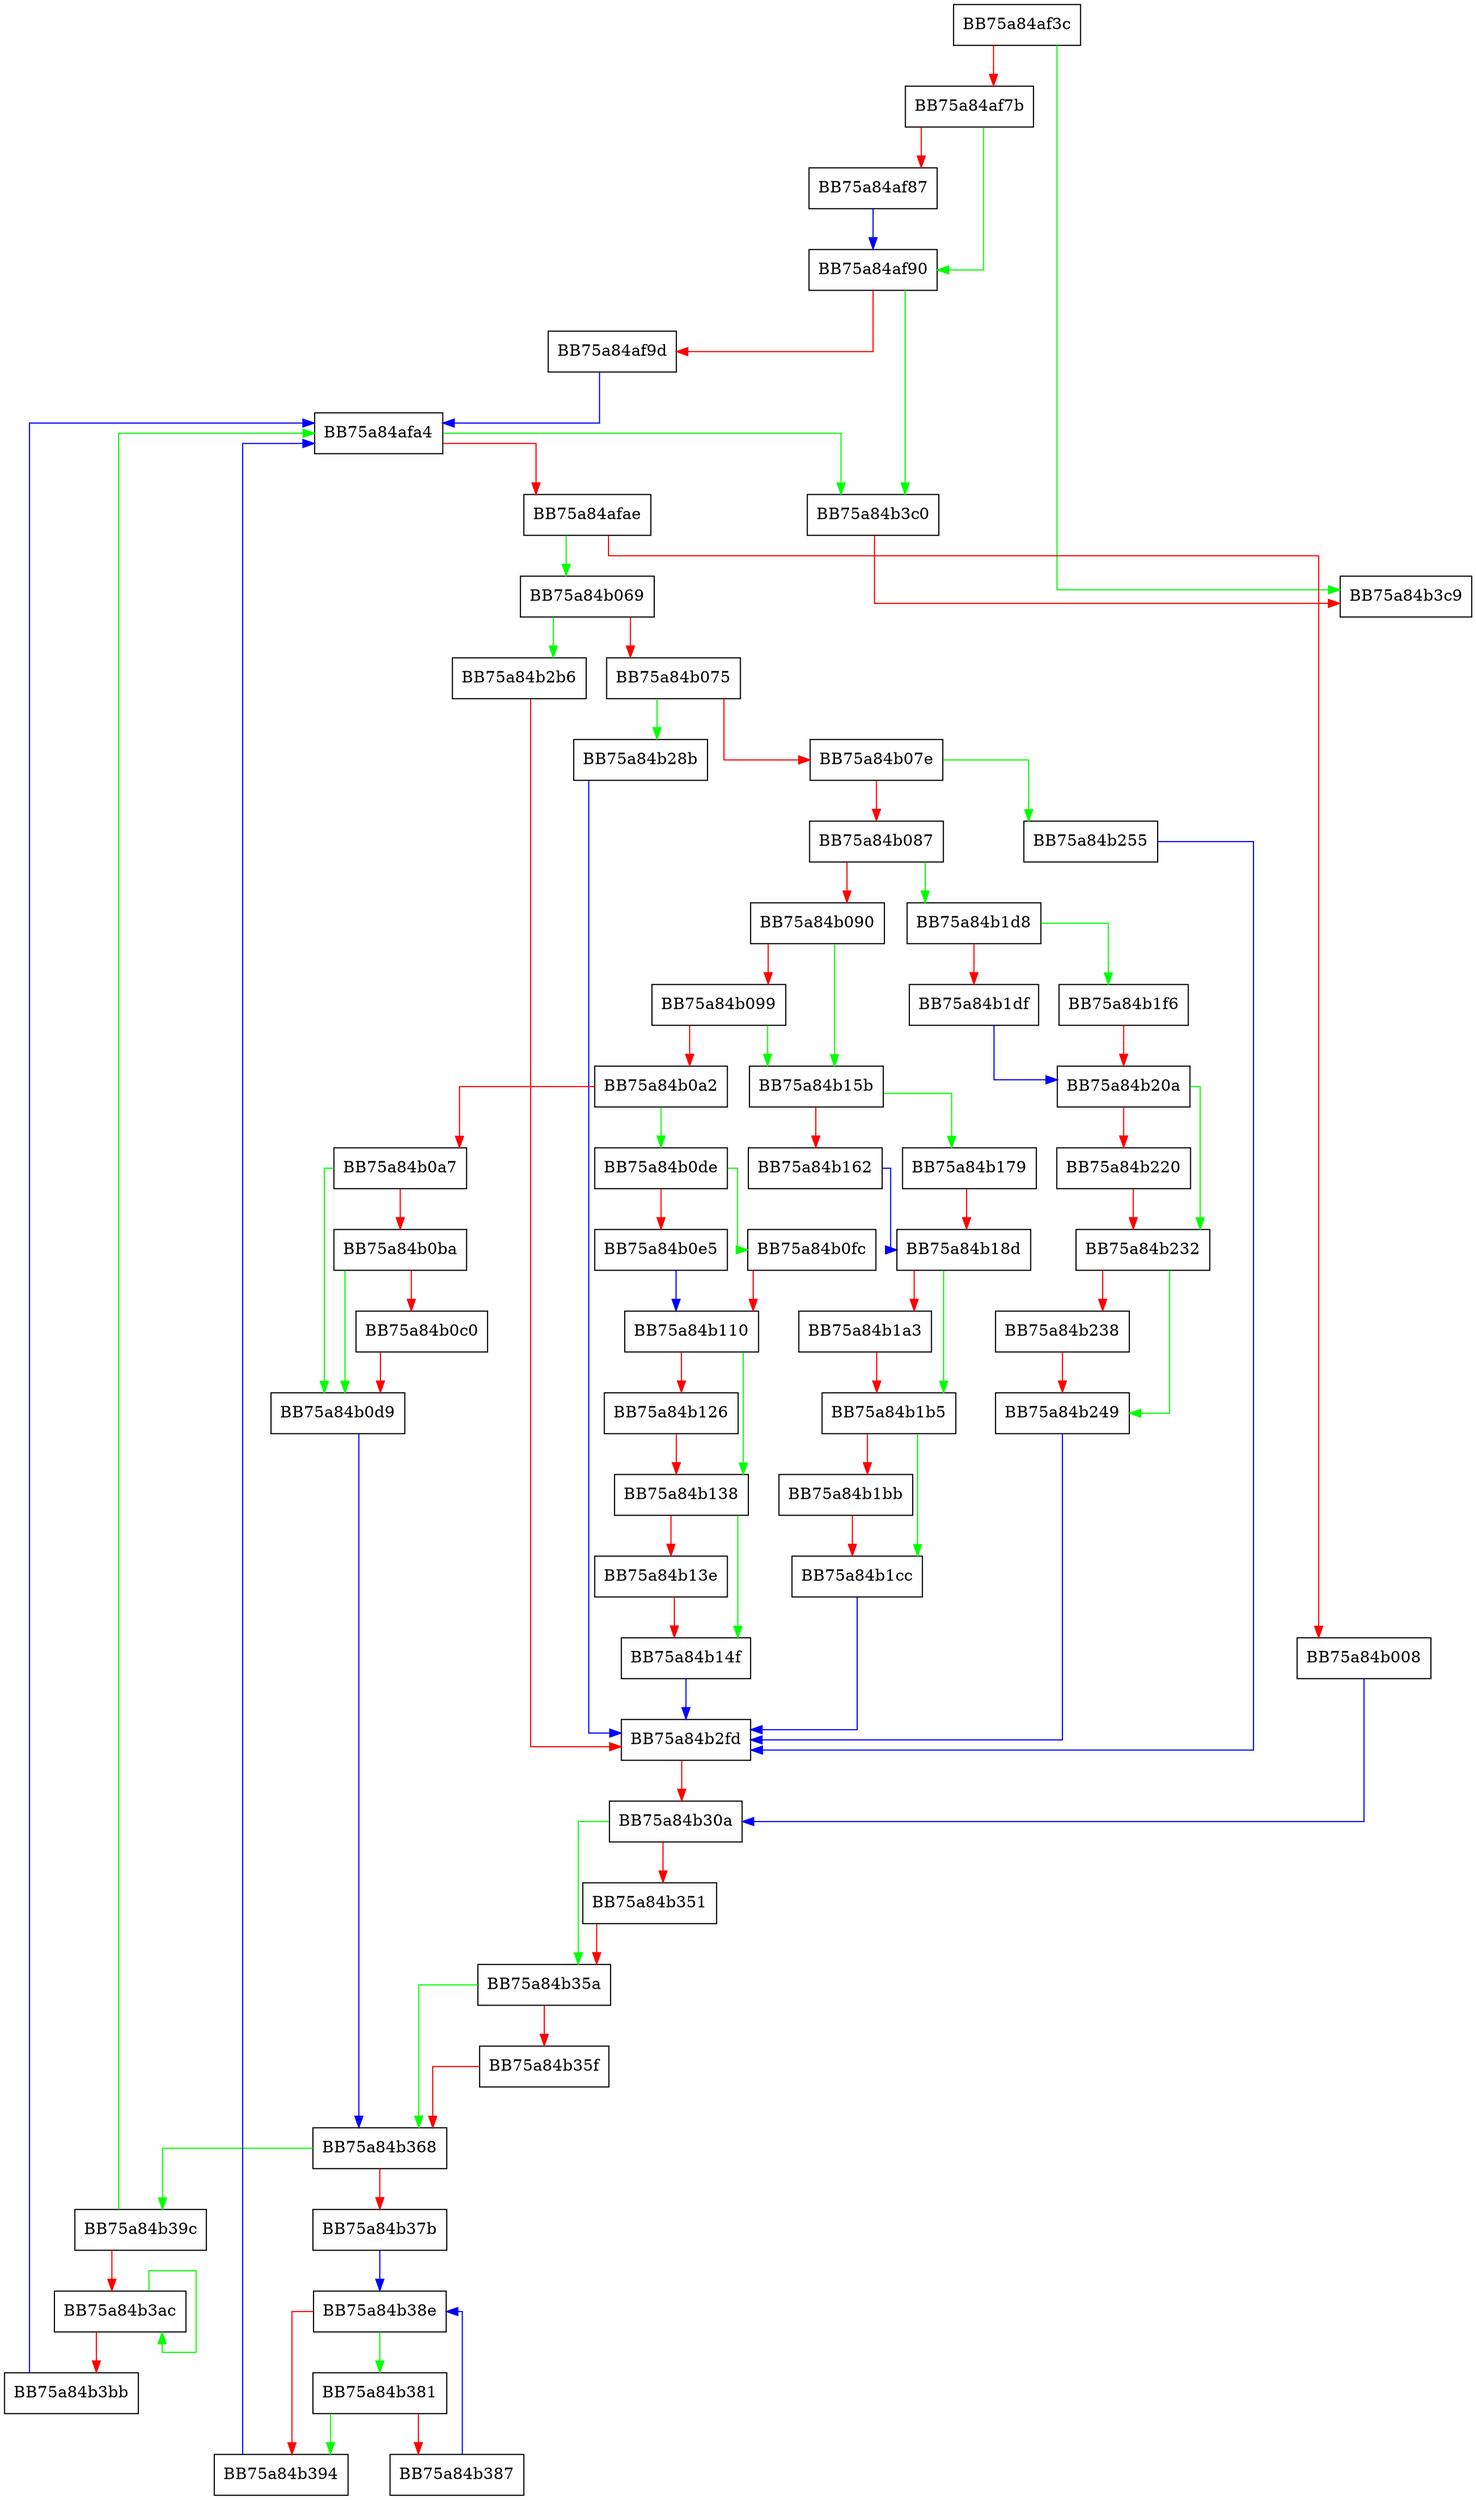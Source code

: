 digraph WriteFileMetaData {
  node [shape="box"];
  graph [splines=ortho];
  BB75a84af3c -> BB75a84b3c9 [color="green"];
  BB75a84af3c -> BB75a84af7b [color="red"];
  BB75a84af7b -> BB75a84af90 [color="green"];
  BB75a84af7b -> BB75a84af87 [color="red"];
  BB75a84af87 -> BB75a84af90 [color="blue"];
  BB75a84af90 -> BB75a84b3c0 [color="green"];
  BB75a84af90 -> BB75a84af9d [color="red"];
  BB75a84af9d -> BB75a84afa4 [color="blue"];
  BB75a84afa4 -> BB75a84b3c0 [color="green"];
  BB75a84afa4 -> BB75a84afae [color="red"];
  BB75a84afae -> BB75a84b069 [color="green"];
  BB75a84afae -> BB75a84b008 [color="red"];
  BB75a84b008 -> BB75a84b30a [color="blue"];
  BB75a84b069 -> BB75a84b2b6 [color="green"];
  BB75a84b069 -> BB75a84b075 [color="red"];
  BB75a84b075 -> BB75a84b28b [color="green"];
  BB75a84b075 -> BB75a84b07e [color="red"];
  BB75a84b07e -> BB75a84b255 [color="green"];
  BB75a84b07e -> BB75a84b087 [color="red"];
  BB75a84b087 -> BB75a84b1d8 [color="green"];
  BB75a84b087 -> BB75a84b090 [color="red"];
  BB75a84b090 -> BB75a84b15b [color="green"];
  BB75a84b090 -> BB75a84b099 [color="red"];
  BB75a84b099 -> BB75a84b15b [color="green"];
  BB75a84b099 -> BB75a84b0a2 [color="red"];
  BB75a84b0a2 -> BB75a84b0de [color="green"];
  BB75a84b0a2 -> BB75a84b0a7 [color="red"];
  BB75a84b0a7 -> BB75a84b0d9 [color="green"];
  BB75a84b0a7 -> BB75a84b0ba [color="red"];
  BB75a84b0ba -> BB75a84b0d9 [color="green"];
  BB75a84b0ba -> BB75a84b0c0 [color="red"];
  BB75a84b0c0 -> BB75a84b0d9 [color="red"];
  BB75a84b0d9 -> BB75a84b368 [color="blue"];
  BB75a84b0de -> BB75a84b0fc [color="green"];
  BB75a84b0de -> BB75a84b0e5 [color="red"];
  BB75a84b0e5 -> BB75a84b110 [color="blue"];
  BB75a84b0fc -> BB75a84b110 [color="red"];
  BB75a84b110 -> BB75a84b138 [color="green"];
  BB75a84b110 -> BB75a84b126 [color="red"];
  BB75a84b126 -> BB75a84b138 [color="red"];
  BB75a84b138 -> BB75a84b14f [color="green"];
  BB75a84b138 -> BB75a84b13e [color="red"];
  BB75a84b13e -> BB75a84b14f [color="red"];
  BB75a84b14f -> BB75a84b2fd [color="blue"];
  BB75a84b15b -> BB75a84b179 [color="green"];
  BB75a84b15b -> BB75a84b162 [color="red"];
  BB75a84b162 -> BB75a84b18d [color="blue"];
  BB75a84b179 -> BB75a84b18d [color="red"];
  BB75a84b18d -> BB75a84b1b5 [color="green"];
  BB75a84b18d -> BB75a84b1a3 [color="red"];
  BB75a84b1a3 -> BB75a84b1b5 [color="red"];
  BB75a84b1b5 -> BB75a84b1cc [color="green"];
  BB75a84b1b5 -> BB75a84b1bb [color="red"];
  BB75a84b1bb -> BB75a84b1cc [color="red"];
  BB75a84b1cc -> BB75a84b2fd [color="blue"];
  BB75a84b1d8 -> BB75a84b1f6 [color="green"];
  BB75a84b1d8 -> BB75a84b1df [color="red"];
  BB75a84b1df -> BB75a84b20a [color="blue"];
  BB75a84b1f6 -> BB75a84b20a [color="red"];
  BB75a84b20a -> BB75a84b232 [color="green"];
  BB75a84b20a -> BB75a84b220 [color="red"];
  BB75a84b220 -> BB75a84b232 [color="red"];
  BB75a84b232 -> BB75a84b249 [color="green"];
  BB75a84b232 -> BB75a84b238 [color="red"];
  BB75a84b238 -> BB75a84b249 [color="red"];
  BB75a84b249 -> BB75a84b2fd [color="blue"];
  BB75a84b255 -> BB75a84b2fd [color="blue"];
  BB75a84b28b -> BB75a84b2fd [color="blue"];
  BB75a84b2b6 -> BB75a84b2fd [color="red"];
  BB75a84b2fd -> BB75a84b30a [color="red"];
  BB75a84b30a -> BB75a84b35a [color="green"];
  BB75a84b30a -> BB75a84b351 [color="red"];
  BB75a84b351 -> BB75a84b35a [color="red"];
  BB75a84b35a -> BB75a84b368 [color="green"];
  BB75a84b35a -> BB75a84b35f [color="red"];
  BB75a84b35f -> BB75a84b368 [color="red"];
  BB75a84b368 -> BB75a84b39c [color="green"];
  BB75a84b368 -> BB75a84b37b [color="red"];
  BB75a84b37b -> BB75a84b38e [color="blue"];
  BB75a84b381 -> BB75a84b394 [color="green"];
  BB75a84b381 -> BB75a84b387 [color="red"];
  BB75a84b387 -> BB75a84b38e [color="blue"];
  BB75a84b38e -> BB75a84b381 [color="green"];
  BB75a84b38e -> BB75a84b394 [color="red"];
  BB75a84b394 -> BB75a84afa4 [color="blue"];
  BB75a84b39c -> BB75a84afa4 [color="green"];
  BB75a84b39c -> BB75a84b3ac [color="red"];
  BB75a84b3ac -> BB75a84b3ac [color="green"];
  BB75a84b3ac -> BB75a84b3bb [color="red"];
  BB75a84b3bb -> BB75a84afa4 [color="blue"];
  BB75a84b3c0 -> BB75a84b3c9 [color="red"];
}